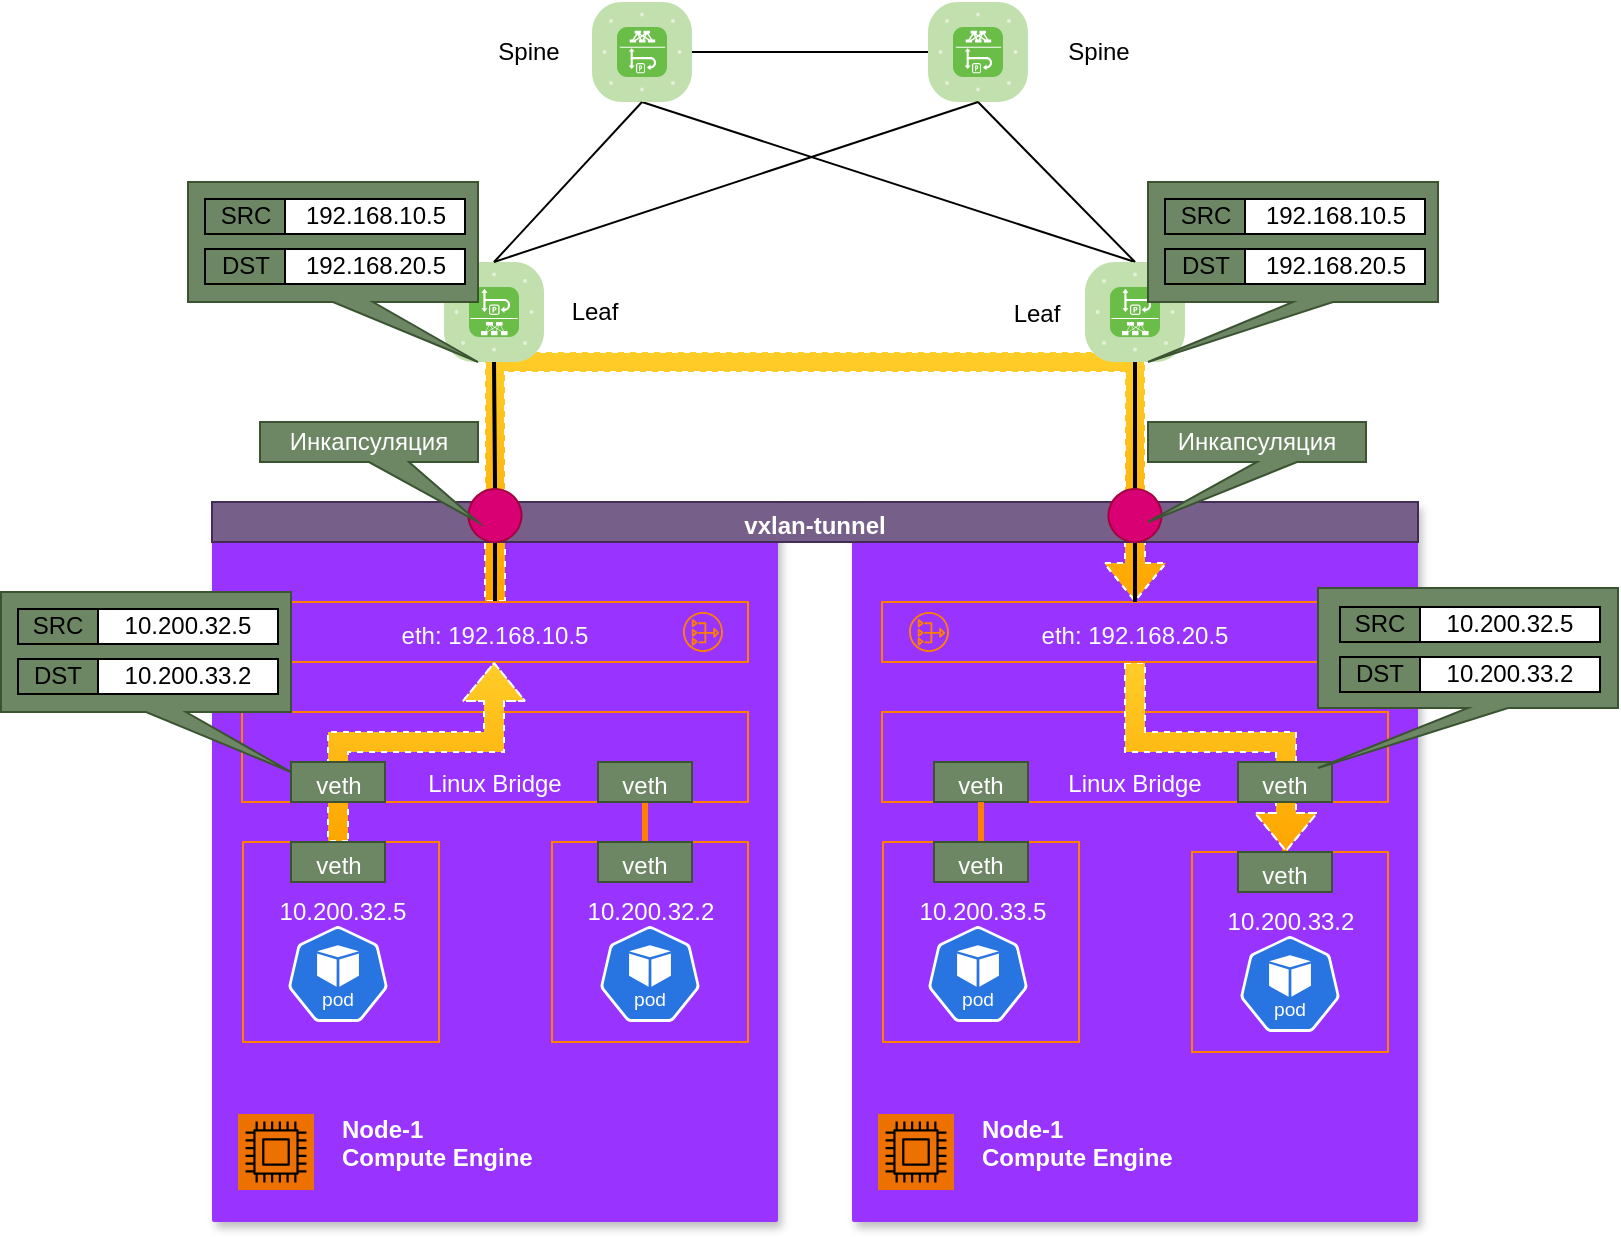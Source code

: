 <mxfile version="24.4.8" type="device">
  <diagram name="Page-1" id="EDOHpvj1QvBbbYQuMsdA">
    <mxGraphModel dx="1728" dy="2098" grid="1" gridSize="10" guides="1" tooltips="1" connect="1" arrows="1" fold="1" page="1" pageScale="1" pageWidth="850" pageHeight="1100" math="0" shadow="0">
      <root>
        <mxCell id="0" />
        <mxCell id="1" parent="0" />
        <mxCell id="nOk6LsAhlCukb59VjgZn-1" value="" style="strokeColor=none;shadow=1;strokeWidth=1;rounded=1;absoluteArcSize=1;arcSize=2;movable=1;resizable=1;rotatable=1;deletable=1;editable=1;locked=0;connectable=1;container=0;fillColor=#9933FF;" vertex="1" parent="1">
          <mxGeometry x="157" y="210" width="283" height="360" as="geometry" />
        </mxCell>
        <mxCell id="nOk6LsAhlCukb59VjgZn-54" value="" style="strokeColor=none;shadow=1;strokeWidth=1;rounded=1;absoluteArcSize=1;arcSize=2;movable=1;resizable=1;rotatable=1;deletable=1;editable=1;locked=0;connectable=1;container=0;fillColor=#9933FF;" vertex="1" parent="1">
          <mxGeometry x="477" y="210" width="283" height="360" as="geometry" />
        </mxCell>
        <mxCell id="nOk6LsAhlCukb59VjgZn-76" style="edgeStyle=orthogonalEdgeStyle;rounded=0;orthogonalLoop=1;jettySize=auto;html=1;exitX=0.5;exitY=0;exitDx=0;exitDy=0;entryX=0.5;entryY=0;entryDx=0;entryDy=0;shape=flexArrow;fillColor=#ffcd28;strokeColor=#FFFFFF;gradientColor=#ffa500;dashed=1;" edge="1" parent="1" source="nOk6LsAhlCukb59VjgZn-37" target="nOk6LsAhlCukb59VjgZn-59">
          <mxGeometry relative="1" as="geometry">
            <Array as="points">
              <mxPoint x="299" y="140" />
              <mxPoint x="450" y="140" />
              <mxPoint x="618" y="140" />
              <mxPoint x="618" y="260" />
            </Array>
          </mxGeometry>
        </mxCell>
        <mxCell id="nOk6LsAhlCukb59VjgZn-46" style="edgeStyle=orthogonalEdgeStyle;rounded=0;orthogonalLoop=1;jettySize=auto;html=1;exitX=0.5;exitY=0;exitDx=0;exitDy=0;strokeColor=#FF8000;endArrow=none;endFill=0;strokeWidth=3;" edge="1" parent="1" source="nOk6LsAhlCukb59VjgZn-45" target="nOk6LsAhlCukb59VjgZn-39">
          <mxGeometry relative="1" as="geometry" />
        </mxCell>
        <mxCell id="nOk6LsAhlCukb59VjgZn-68" style="edgeStyle=orthogonalEdgeStyle;rounded=0;orthogonalLoop=1;jettySize=auto;html=1;exitX=0.5;exitY=0;exitDx=0;exitDy=0;strokeColor=#FF8000;endArrow=none;endFill=0;strokeWidth=3;" edge="1" parent="1" source="nOk6LsAhlCukb59VjgZn-69" target="nOk6LsAhlCukb59VjgZn-61">
          <mxGeometry relative="1" as="geometry" />
        </mxCell>
        <mxCell id="nOk6LsAhlCukb59VjgZn-2" value="&lt;font color=&quot;#ffffff&quot;&gt;&lt;span style=&quot;text-wrap: nowrap;&quot;&gt;Node-1&lt;/span&gt;&lt;br style=&quot;forced-color-adjust: none; font-family: Helvetica; font-size: 12px; font-style: normal; font-variant-ligatures: normal; font-variant-caps: normal; letter-spacing: normal; orphans: 2; text-align: left; text-indent: 0px; text-transform: none; widows: 2; word-spacing: 0px; -webkit-text-stroke-width: 0px; white-space: nowrap; text-decoration-thickness: initial; text-decoration-style: initial; text-decoration-color: initial;&quot;&gt;&lt;span style=&quot;font-family: Helvetica; font-size: 12px; font-style: normal; font-variant-ligatures: normal; font-variant-caps: normal; letter-spacing: normal; orphans: 2; text-align: left; text-indent: 0px; text-transform: none; widows: 2; word-spacing: 0px; -webkit-text-stroke-width: 0px; white-space: nowrap; text-decoration-thickness: initial; text-decoration-style: initial; text-decoration-color: initial; float: none; display: inline !important;&quot;&gt;Compute Engine&lt;/span&gt;&lt;/font&gt;" style="text;whiteSpace=wrap;html=1;fontStyle=1" vertex="1" parent="1">
          <mxGeometry x="220" y="510" width="120" height="50" as="geometry" />
        </mxCell>
        <mxCell id="nOk6LsAhlCukb59VjgZn-3" value="" style="sketch=0;points=[[0,0,0],[0.25,0,0],[0.5,0,0],[0.75,0,0],[1,0,0],[0,1,0],[0.25,1,0],[0.5,1,0],[0.75,1,0],[1,1,0],[0,0.25,0],[0,0.5,0],[0,0.75,0],[1,0.25,0],[1,0.5,0],[1,0.75,0]];outlineConnect=0;fontColor=#232F3E;fillColor=#ED7100;strokeColor=none;dashed=0;verticalLabelPosition=bottom;verticalAlign=top;align=center;html=1;fontSize=12;fontStyle=0;aspect=fixed;shape=mxgraph.aws4.resourceIcon;resIcon=mxgraph.aws4.compute;" vertex="1" parent="1">
          <mxGeometry x="170" y="516" width="38" height="38" as="geometry" />
        </mxCell>
        <mxCell id="nOk6LsAhlCukb59VjgZn-49" style="edgeStyle=orthogonalEdgeStyle;rounded=0;orthogonalLoop=1;jettySize=auto;html=1;exitX=0.5;exitY=0;exitDx=0;exitDy=0;endArrow=none;endFill=0;strokeColor=#FF8000;" edge="1" parent="1" source="nOk6LsAhlCukb59VjgZn-23" target="nOk6LsAhlCukb59VjgZn-37">
          <mxGeometry relative="1" as="geometry" />
        </mxCell>
        <mxCell id="nOk6LsAhlCukb59VjgZn-23" value="&lt;font color=&quot;#ffffff&quot;&gt;Linux Bridge&lt;/font&gt;" style="outlineConnect=0;gradientColor=none;html=1;whiteSpace=wrap;fontSize=12;fontStyle=0;strokeColor=#FF8000;fillColor=none;verticalAlign=bottom;align=center;fontColor=#879196;spacingTop=3;" vertex="1" parent="1">
          <mxGeometry x="172" y="315" width="253" height="45" as="geometry" />
        </mxCell>
        <mxCell id="nOk6LsAhlCukb59VjgZn-82" style="edgeStyle=orthogonalEdgeStyle;rounded=0;orthogonalLoop=1;jettySize=auto;html=1;strokeWidth=2;endArrow=none;endFill=0;strokeColor=#000000;" edge="1" parent="1" source="nOk6LsAhlCukb59VjgZn-37" target="nOk6LsAhlCukb59VjgZn-88">
          <mxGeometry relative="1" as="geometry">
            <mxPoint x="236.029" y="157" as="targetPoint" />
          </mxGeometry>
        </mxCell>
        <mxCell id="nOk6LsAhlCukb59VjgZn-37" value="&lt;font color=&quot;#ffffff&quot;&gt;eth: 192.168.10.5&lt;/font&gt;" style="outlineConnect=0;gradientColor=none;html=1;whiteSpace=wrap;fontSize=12;fontStyle=0;strokeColor=#FF8000;fillColor=none;verticalAlign=middle;align=center;fontColor=#879196;spacingTop=3;" vertex="1" parent="1">
          <mxGeometry x="172" y="260" width="253" height="30" as="geometry" />
        </mxCell>
        <mxCell id="nOk6LsAhlCukb59VjgZn-75" style="edgeStyle=orthogonalEdgeStyle;rounded=0;orthogonalLoop=1;jettySize=auto;html=1;exitX=0.5;exitY=0;exitDx=0;exitDy=0;shape=flexArrow;fillColor=#ffcd28;strokeColor=#FFFFFF;gradientColor=#ffa500;dashed=1;" edge="1" parent="1" source="nOk6LsAhlCukb59VjgZn-41" target="nOk6LsAhlCukb59VjgZn-37">
          <mxGeometry relative="1" as="geometry">
            <Array as="points">
              <mxPoint x="220" y="380" />
              <mxPoint x="220" y="330" />
              <mxPoint x="298" y="330" />
            </Array>
          </mxGeometry>
        </mxCell>
        <mxCell id="nOk6LsAhlCukb59VjgZn-39" value="&lt;font color=&quot;#ffffff&quot;&gt;veth&lt;/font&gt;" style="outlineConnect=0;html=1;whiteSpace=wrap;fontSize=12;fontStyle=0;strokeColor=#3A5431;fillColor=#6d8764;verticalAlign=middle;align=center;spacingTop=3;fontColor=#ffffff;" vertex="1" parent="1">
          <mxGeometry x="350" y="340" width="47" height="20" as="geometry" />
        </mxCell>
        <mxCell id="nOk6LsAhlCukb59VjgZn-40" value="" style="outlineConnect=0;gradientColor=none;html=1;whiteSpace=wrap;fontSize=12;fontStyle=0;strokeColor=#FF8000;fillColor=none;verticalAlign=bottom;align=center;fontColor=#879196;spacingTop=3;" vertex="1" parent="1">
          <mxGeometry x="172.5" y="380" width="98" height="100" as="geometry" />
        </mxCell>
        <mxCell id="nOk6LsAhlCukb59VjgZn-29" value="" style="aspect=fixed;sketch=0;html=1;dashed=0;whitespace=wrap;verticalLabelPosition=bottom;verticalAlign=top;fillColor=#2875E2;strokeColor=#ffffff;points=[[0.005,0.63,0],[0.1,0.2,0],[0.9,0.2,0],[0.5,0,0],[0.995,0.63,0],[0.72,0.99,0],[0.5,1,0],[0.28,0.99,0]];shape=mxgraph.kubernetes.icon2;kubernetesLabel=1;prIcon=pod" vertex="1" parent="1">
          <mxGeometry x="195" y="422" width="50" height="48" as="geometry" />
        </mxCell>
        <mxCell id="nOk6LsAhlCukb59VjgZn-41" value="&lt;font color=&quot;#ffffff&quot;&gt;veth&lt;/font&gt;" style="outlineConnect=0;html=1;whiteSpace=wrap;fontSize=12;fontStyle=0;strokeColor=#3A5431;fillColor=#6d8764;verticalAlign=middle;align=center;fontColor=#ffffff;spacingTop=3;" vertex="1" parent="1">
          <mxGeometry x="196.5" y="380" width="47" height="20" as="geometry" />
        </mxCell>
        <mxCell id="nOk6LsAhlCukb59VjgZn-43" value="" style="outlineConnect=0;gradientColor=none;html=1;whiteSpace=wrap;fontSize=12;fontStyle=0;strokeColor=#FF8000;fillColor=none;verticalAlign=bottom;align=center;fontColor=#879196;spacingTop=3;" vertex="1" parent="1">
          <mxGeometry x="327" y="380" width="98" height="100" as="geometry" />
        </mxCell>
        <mxCell id="nOk6LsAhlCukb59VjgZn-44" value="" style="aspect=fixed;sketch=0;html=1;dashed=0;whitespace=wrap;verticalLabelPosition=bottom;verticalAlign=top;fillColor=#2875E2;strokeColor=#ffffff;points=[[0.005,0.63,0],[0.1,0.2,0],[0.9,0.2,0],[0.5,0,0],[0.995,0.63,0],[0.72,0.99,0],[0.5,1,0],[0.28,0.99,0]];shape=mxgraph.kubernetes.icon2;kubernetesLabel=1;prIcon=pod" vertex="1" parent="1">
          <mxGeometry x="351" y="422" width="50" height="48" as="geometry" />
        </mxCell>
        <mxCell id="nOk6LsAhlCukb59VjgZn-45" value="&lt;font color=&quot;#ffffff&quot;&gt;veth&lt;/font&gt;" style="outlineConnect=0;html=1;whiteSpace=wrap;fontSize=12;fontStyle=0;strokeColor=#3A5431;fillColor=#6d8764;verticalAlign=middle;align=center;fontColor=#ffffff;spacingTop=3;" vertex="1" parent="1">
          <mxGeometry x="350" y="380" width="47" height="20" as="geometry" />
        </mxCell>
        <mxCell id="nOk6LsAhlCukb59VjgZn-47" value="10.200.32.5" style="text;html=1;align=center;verticalAlign=middle;resizable=0;points=[];autosize=1;strokeColor=none;fillColor=none;fontColor=#FFFFFF;" vertex="1" parent="1">
          <mxGeometry x="176.5" y="400" width="90" height="30" as="geometry" />
        </mxCell>
        <mxCell id="nOk6LsAhlCukb59VjgZn-48" value="10.200.32.2" style="text;html=1;align=center;verticalAlign=middle;resizable=0;points=[];autosize=1;strokeColor=none;fillColor=none;fontColor=#FFFFFF;" vertex="1" parent="1">
          <mxGeometry x="331" y="400" width="90" height="30" as="geometry" />
        </mxCell>
        <mxCell id="nOk6LsAhlCukb59VjgZn-36" value="" style="sketch=0;outlineConnect=0;fontColor=#232F3E;gradientColor=none;strokeColor=#FF8000;fillColor=none;dashed=0;verticalLabelPosition=bottom;verticalAlign=top;align=center;html=1;fontSize=12;fontStyle=0;aspect=fixed;shape=mxgraph.aws4.resourceIcon;resIcon=mxgraph.aws4.nat_gateway;strokeWidth=2;" vertex="1" parent="1">
          <mxGeometry x="390" y="262.5" width="25" height="25" as="geometry" />
        </mxCell>
        <mxCell id="nOk6LsAhlCukb59VjgZn-55" value="&lt;font color=&quot;#ffffff&quot;&gt;&lt;span style=&quot;text-wrap: nowrap;&quot;&gt;Node-1&lt;/span&gt;&lt;br style=&quot;forced-color-adjust: none; font-family: Helvetica; font-size: 12px; font-style: normal; font-variant-ligatures: normal; font-variant-caps: normal; letter-spacing: normal; orphans: 2; text-align: left; text-indent: 0px; text-transform: none; widows: 2; word-spacing: 0px; -webkit-text-stroke-width: 0px; white-space: nowrap; text-decoration-thickness: initial; text-decoration-style: initial; text-decoration-color: initial;&quot;&gt;&lt;span style=&quot;font-family: Helvetica; font-size: 12px; font-style: normal; font-variant-ligatures: normal; font-variant-caps: normal; letter-spacing: normal; orphans: 2; text-align: left; text-indent: 0px; text-transform: none; widows: 2; word-spacing: 0px; -webkit-text-stroke-width: 0px; white-space: nowrap; text-decoration-thickness: initial; text-decoration-style: initial; text-decoration-color: initial; float: none; display: inline !important;&quot;&gt;Compute Engine&lt;/span&gt;&lt;/font&gt;" style="text;whiteSpace=wrap;html=1;fontStyle=1" vertex="1" parent="1">
          <mxGeometry x="540" y="510" width="120" height="50" as="geometry" />
        </mxCell>
        <mxCell id="nOk6LsAhlCukb59VjgZn-56" value="" style="sketch=0;points=[[0,0,0],[0.25,0,0],[0.5,0,0],[0.75,0,0],[1,0,0],[0,1,0],[0.25,1,0],[0.5,1,0],[0.75,1,0],[1,1,0],[0,0.25,0],[0,0.5,0],[0,0.75,0],[1,0.25,0],[1,0.5,0],[1,0.75,0]];outlineConnect=0;fontColor=#232F3E;fillColor=#ED7100;strokeColor=none;dashed=0;verticalLabelPosition=bottom;verticalAlign=top;align=center;html=1;fontSize=12;fontStyle=0;aspect=fixed;shape=mxgraph.aws4.resourceIcon;resIcon=mxgraph.aws4.compute;" vertex="1" parent="1">
          <mxGeometry x="490" y="516" width="38" height="38" as="geometry" />
        </mxCell>
        <mxCell id="nOk6LsAhlCukb59VjgZn-57" style="edgeStyle=orthogonalEdgeStyle;rounded=0;orthogonalLoop=1;jettySize=auto;html=1;exitX=0.5;exitY=0;exitDx=0;exitDy=0;endArrow=none;endFill=0;strokeColor=#FF8000;" edge="1" parent="1" source="nOk6LsAhlCukb59VjgZn-58" target="nOk6LsAhlCukb59VjgZn-59">
          <mxGeometry relative="1" as="geometry" />
        </mxCell>
        <mxCell id="nOk6LsAhlCukb59VjgZn-58" value="&lt;font color=&quot;#ffffff&quot;&gt;Linux Bridge&lt;/font&gt;" style="outlineConnect=0;gradientColor=none;html=1;whiteSpace=wrap;fontSize=12;fontStyle=0;strokeColor=#FF8000;fillColor=none;verticalAlign=bottom;align=center;fontColor=#879196;spacingTop=3;" vertex="1" parent="1">
          <mxGeometry x="492" y="315" width="253" height="45" as="geometry" />
        </mxCell>
        <mxCell id="nOk6LsAhlCukb59VjgZn-77" style="edgeStyle=orthogonalEdgeStyle;rounded=0;orthogonalLoop=1;jettySize=auto;html=1;exitX=0.5;exitY=1;exitDx=0;exitDy=0;shape=flexArrow;strokeWidth=1;fillColor=#ffcd28;strokeColor=#FFFFFF;gradientColor=#ffa500;dashed=1;" edge="1" parent="1" source="nOk6LsAhlCukb59VjgZn-59" target="nOk6LsAhlCukb59VjgZn-69">
          <mxGeometry relative="1" as="geometry">
            <Array as="points">
              <mxPoint x="619" y="330" />
              <mxPoint x="694" y="330" />
            </Array>
          </mxGeometry>
        </mxCell>
        <mxCell id="nOk6LsAhlCukb59VjgZn-59" value="&lt;font color=&quot;#ffffff&quot;&gt;eth: 192.168.20.5&lt;/font&gt;" style="outlineConnect=0;gradientColor=none;html=1;whiteSpace=wrap;fontSize=12;fontStyle=0;strokeColor=#FF8000;fillColor=none;verticalAlign=middle;align=center;fontColor=#879196;spacingTop=3;" vertex="1" parent="1">
          <mxGeometry x="492" y="260" width="253" height="30" as="geometry" />
        </mxCell>
        <mxCell id="nOk6LsAhlCukb59VjgZn-60" value="&lt;font color=&quot;#ffffff&quot;&gt;veth&lt;/font&gt;" style="outlineConnect=0;html=1;whiteSpace=wrap;fontSize=12;fontStyle=0;strokeColor=#3A5431;fillColor=#6d8764;verticalAlign=middle;align=center;fontColor=#ffffff;spacingTop=3;" vertex="1" parent="1">
          <mxGeometry x="518" y="340" width="47" height="20" as="geometry" />
        </mxCell>
        <mxCell id="nOk6LsAhlCukb59VjgZn-61" value="&lt;font color=&quot;#ffffff&quot;&gt;veth&lt;/font&gt;" style="outlineConnect=0;html=1;whiteSpace=wrap;fontSize=12;fontStyle=0;strokeColor=#3A5431;fillColor=#6d8764;verticalAlign=middle;align=center;fontColor=#ffffff;spacingTop=3;" vertex="1" parent="1">
          <mxGeometry x="670" y="340" width="47" height="20" as="geometry" />
        </mxCell>
        <mxCell id="nOk6LsAhlCukb59VjgZn-62" value="" style="outlineConnect=0;gradientColor=none;html=1;whiteSpace=wrap;fontSize=12;fontStyle=0;strokeColor=#FF8000;fillColor=none;verticalAlign=bottom;align=center;fontColor=#879196;spacingTop=3;" vertex="1" parent="1">
          <mxGeometry x="492.5" y="380" width="98" height="100" as="geometry" />
        </mxCell>
        <mxCell id="nOk6LsAhlCukb59VjgZn-63" value="" style="aspect=fixed;sketch=0;html=1;dashed=0;whitespace=wrap;verticalLabelPosition=bottom;verticalAlign=top;fillColor=#2875E2;strokeColor=#ffffff;points=[[0.005,0.63,0],[0.1,0.2,0],[0.9,0.2,0],[0.5,0,0],[0.995,0.63,0],[0.72,0.99,0],[0.5,1,0],[0.28,0.99,0]];shape=mxgraph.kubernetes.icon2;kubernetesLabel=1;prIcon=pod" vertex="1" parent="1">
          <mxGeometry x="515" y="422" width="50" height="48" as="geometry" />
        </mxCell>
        <mxCell id="nOk6LsAhlCukb59VjgZn-64" style="edgeStyle=orthogonalEdgeStyle;rounded=0;orthogonalLoop=1;jettySize=auto;html=1;exitX=0.5;exitY=0;exitDx=0;exitDy=0;entryX=0.5;entryY=1;entryDx=0;entryDy=0;strokeColor=#FF8000;endArrow=none;endFill=0;strokeWidth=3;" edge="1" parent="1" source="nOk6LsAhlCukb59VjgZn-65" target="nOk6LsAhlCukb59VjgZn-60">
          <mxGeometry relative="1" as="geometry" />
        </mxCell>
        <mxCell id="nOk6LsAhlCukb59VjgZn-65" value="&lt;font color=&quot;#ffffff&quot;&gt;veth&lt;/font&gt;" style="outlineConnect=0;html=1;whiteSpace=wrap;fontSize=12;fontStyle=0;strokeColor=#3A5431;fillColor=#6d8764;verticalAlign=middle;align=center;fontColor=#ffffff;spacingTop=3;" vertex="1" parent="1">
          <mxGeometry x="518" y="380" width="47" height="20" as="geometry" />
        </mxCell>
        <mxCell id="nOk6LsAhlCukb59VjgZn-66" value="" style="outlineConnect=0;gradientColor=none;html=1;whiteSpace=wrap;fontSize=12;fontStyle=0;strokeColor=#FF8000;fillColor=none;verticalAlign=bottom;align=center;fontColor=#879196;spacingTop=3;" vertex="1" parent="1">
          <mxGeometry x="647" y="385" width="98" height="100" as="geometry" />
        </mxCell>
        <mxCell id="nOk6LsAhlCukb59VjgZn-67" value="" style="aspect=fixed;sketch=0;html=1;dashed=0;whitespace=wrap;verticalLabelPosition=bottom;verticalAlign=top;fillColor=#2875E2;strokeColor=#ffffff;points=[[0.005,0.63,0],[0.1,0.2,0],[0.9,0.2,0],[0.5,0,0],[0.995,0.63,0],[0.72,0.99,0],[0.5,1,0],[0.28,0.99,0]];shape=mxgraph.kubernetes.icon2;kubernetesLabel=1;prIcon=pod" vertex="1" parent="1">
          <mxGeometry x="671" y="427" width="50" height="48" as="geometry" />
        </mxCell>
        <mxCell id="nOk6LsAhlCukb59VjgZn-69" value="&lt;font color=&quot;#ffffff&quot;&gt;veth&lt;/font&gt;" style="outlineConnect=0;html=1;whiteSpace=wrap;fontSize=12;fontStyle=0;strokeColor=#3A5431;fillColor=#6d8764;verticalAlign=middle;align=center;fontColor=#ffffff;spacingTop=3;" vertex="1" parent="1">
          <mxGeometry x="670" y="385" width="47" height="20" as="geometry" />
        </mxCell>
        <mxCell id="nOk6LsAhlCukb59VjgZn-70" value="10.200.33.5" style="text;html=1;align=center;verticalAlign=middle;resizable=0;points=[];autosize=1;strokeColor=none;fillColor=none;fontColor=#FFFFFF;" vertex="1" parent="1">
          <mxGeometry x="496.5" y="400" width="90" height="30" as="geometry" />
        </mxCell>
        <mxCell id="nOk6LsAhlCukb59VjgZn-71" value="10.200.33.2" style="text;html=1;align=center;verticalAlign=middle;resizable=0;points=[];autosize=1;strokeColor=none;fillColor=none;fontColor=#FFFFFF;" vertex="1" parent="1">
          <mxGeometry x="651" y="405" width="90" height="30" as="geometry" />
        </mxCell>
        <mxCell id="nOk6LsAhlCukb59VjgZn-72" value="" style="sketch=0;outlineConnect=0;fontColor=#232F3E;gradientColor=none;strokeColor=#FF8000;fillColor=none;dashed=0;verticalLabelPosition=bottom;verticalAlign=top;align=center;html=1;fontSize=12;fontStyle=0;aspect=fixed;shape=mxgraph.aws4.resourceIcon;resIcon=mxgraph.aws4.nat_gateway;strokeWidth=2;" vertex="1" parent="1">
          <mxGeometry x="503" y="262.5" width="25" height="25" as="geometry" />
        </mxCell>
        <mxCell id="nOk6LsAhlCukb59VjgZn-83" style="edgeStyle=orthogonalEdgeStyle;rounded=0;orthogonalLoop=1;jettySize=auto;html=1;exitX=0.5;exitY=0;exitDx=0;exitDy=0;strokeWidth=2;endArrow=none;endFill=0;strokeColor=#000000;" edge="1" parent="1" source="nOk6LsAhlCukb59VjgZn-59" target="nOk6LsAhlCukb59VjgZn-90">
          <mxGeometry relative="1" as="geometry">
            <mxPoint x="681" y="157" as="targetPoint" />
          </mxGeometry>
        </mxCell>
        <mxCell id="nOk6LsAhlCukb59VjgZn-88" value="" style="verticalLabelPosition=bottom;sketch=0;html=1;fillColor=#6ABD46;strokeColor=#ffffff;verticalAlign=top;align=center;points=[[0.085,0.085,0],[0.915,0.085,0],[0.915,0.915,0],[0.085,0.915,0],[0.25,0,0],[0.5,0,0],[0.75,0,0],[1,0.25,0],[1,0.5,0],[1,0.75,0],[0.75,1,0],[0.5,1,0],[0.25,1,0],[0,0.75,0],[0,0.5,0],[0,0.25,0]];pointerEvents=1;shape=mxgraph.cisco_safe.compositeIcon;bgIcon=mxgraph.cisco_safe.architecture.generic_appliance;resIcon=mxgraph.cisco_safe.architecture.aci_leaf_switch;" vertex="1" parent="1">
          <mxGeometry x="273" y="90" width="50" height="50" as="geometry" />
        </mxCell>
        <mxCell id="nOk6LsAhlCukb59VjgZn-93" style="rounded=0;orthogonalLoop=1;jettySize=auto;html=1;exitX=0.5;exitY=1;exitDx=0;exitDy=0;exitPerimeter=0;endArrow=none;endFill=0;entryX=0.5;entryY=0;entryDx=0;entryDy=0;entryPerimeter=0;" edge="1" parent="1" source="nOk6LsAhlCukb59VjgZn-89" target="nOk6LsAhlCukb59VjgZn-90">
          <mxGeometry relative="1" as="geometry" />
        </mxCell>
        <mxCell id="nOk6LsAhlCukb59VjgZn-89" value="" style="verticalLabelPosition=bottom;sketch=0;html=1;fillColor=#6ABD46;strokeColor=#ffffff;verticalAlign=top;align=center;points=[[0.085,0.085,0],[0.915,0.085,0],[0.915,0.915,0],[0.085,0.915,0],[0.25,0,0],[0.5,0,0],[0.75,0,0],[1,0.25,0],[1,0.5,0],[1,0.75,0],[0.75,1,0],[0.5,1,0],[0.25,1,0],[0,0.75,0],[0,0.5,0],[0,0.25,0]];pointerEvents=1;shape=mxgraph.cisco_safe.compositeIcon;bgIcon=mxgraph.cisco_safe.architecture.generic_appliance;resIcon=mxgraph.cisco_safe.architecture.aci_spine_switch;" vertex="1" parent="1">
          <mxGeometry x="347" y="-40" width="50" height="50" as="geometry" />
        </mxCell>
        <mxCell id="nOk6LsAhlCukb59VjgZn-90" value="" style="verticalLabelPosition=bottom;sketch=0;html=1;fillColor=#6ABD46;strokeColor=#ffffff;verticalAlign=top;align=center;points=[[0.085,0.085,0],[0.915,0.085,0],[0.915,0.915,0],[0.085,0.915,0],[0.25,0,0],[0.5,0,0],[0.75,0,0],[1,0.25,0],[1,0.5,0],[1,0.75,0],[0.75,1,0],[0.5,1,0],[0.25,1,0],[0,0.75,0],[0,0.5,0],[0,0.25,0]];pointerEvents=1;shape=mxgraph.cisco_safe.compositeIcon;bgIcon=mxgraph.cisco_safe.architecture.generic_appliance;resIcon=mxgraph.cisco_safe.architecture.aci_leaf_switch;" vertex="1" parent="1">
          <mxGeometry x="593.5" y="90" width="50" height="50" as="geometry" />
        </mxCell>
        <mxCell id="nOk6LsAhlCukb59VjgZn-91" value="" style="verticalLabelPosition=bottom;sketch=0;html=1;fillColor=#6ABD46;strokeColor=#ffffff;verticalAlign=top;align=center;points=[[0.085,0.085,0],[0.915,0.085,0],[0.915,0.915,0],[0.085,0.915,0],[0.25,0,0],[0.5,0,0],[0.75,0,0],[1,0.25,0],[1,0.5,0],[1,0.75,0],[0.75,1,0],[0.5,1,0],[0.25,1,0],[0,0.75,0],[0,0.5,0],[0,0.25,0]];pointerEvents=1;shape=mxgraph.cisco_safe.compositeIcon;bgIcon=mxgraph.cisco_safe.architecture.generic_appliance;resIcon=mxgraph.cisco_safe.architecture.aci_spine_switch;" vertex="1" parent="1">
          <mxGeometry x="515" y="-40" width="50" height="50" as="geometry" />
        </mxCell>
        <mxCell id="nOk6LsAhlCukb59VjgZn-92" style="rounded=0;orthogonalLoop=1;jettySize=auto;html=1;exitX=0.5;exitY=1;exitDx=0;exitDy=0;exitPerimeter=0;entryX=0.5;entryY=0;entryDx=0;entryDy=0;entryPerimeter=0;endArrow=none;endFill=0;" edge="1" parent="1" source="nOk6LsAhlCukb59VjgZn-89" target="nOk6LsAhlCukb59VjgZn-88">
          <mxGeometry relative="1" as="geometry" />
        </mxCell>
        <mxCell id="nOk6LsAhlCukb59VjgZn-94" style="rounded=0;orthogonalLoop=1;jettySize=auto;html=1;exitX=0.5;exitY=1;exitDx=0;exitDy=0;exitPerimeter=0;entryX=0.5;entryY=0;entryDx=0;entryDy=0;entryPerimeter=0;endArrow=none;endFill=0;" edge="1" parent="1" source="nOk6LsAhlCukb59VjgZn-91" target="nOk6LsAhlCukb59VjgZn-88">
          <mxGeometry relative="1" as="geometry" />
        </mxCell>
        <mxCell id="nOk6LsAhlCukb59VjgZn-96" style="rounded=0;orthogonalLoop=1;jettySize=auto;html=1;exitX=0.5;exitY=1;exitDx=0;exitDy=0;exitPerimeter=0;entryX=0.5;entryY=0;entryDx=0;entryDy=0;entryPerimeter=0;endArrow=none;endFill=0;" edge="1" parent="1" source="nOk6LsAhlCukb59VjgZn-91" target="nOk6LsAhlCukb59VjgZn-90">
          <mxGeometry relative="1" as="geometry" />
        </mxCell>
        <mxCell id="nOk6LsAhlCukb59VjgZn-97" value="Spine" style="text;html=1;align=center;verticalAlign=middle;resizable=0;points=[];autosize=1;strokeColor=none;fillColor=none;" vertex="1" parent="1">
          <mxGeometry x="575" y="-30" width="50" height="30" as="geometry" />
        </mxCell>
        <mxCell id="nOk6LsAhlCukb59VjgZn-98" value="Spine" style="text;html=1;align=center;verticalAlign=middle;resizable=0;points=[];autosize=1;strokeColor=none;fillColor=none;" vertex="1" parent="1">
          <mxGeometry x="290" y="-30" width="50" height="30" as="geometry" />
        </mxCell>
        <mxCell id="nOk6LsAhlCukb59VjgZn-99" value="Leaf" style="text;html=1;align=center;verticalAlign=middle;resizable=0;points=[];autosize=1;strokeColor=none;fillColor=none;" vertex="1" parent="1">
          <mxGeometry x="323" y="100" width="50" height="30" as="geometry" />
        </mxCell>
        <mxCell id="nOk6LsAhlCukb59VjgZn-100" value="Leaf" style="text;html=1;align=center;verticalAlign=middle;resizable=0;points=[];autosize=1;strokeColor=none;fillColor=none;" vertex="1" parent="1">
          <mxGeometry x="543.5" y="101" width="50" height="30" as="geometry" />
        </mxCell>
        <mxCell id="nOk6LsAhlCukb59VjgZn-101" style="edgeStyle=orthogonalEdgeStyle;rounded=0;orthogonalLoop=1;jettySize=auto;html=1;exitX=1;exitY=0.5;exitDx=0;exitDy=0;exitPerimeter=0;entryX=0;entryY=0.5;entryDx=0;entryDy=0;entryPerimeter=0;endArrow=none;endFill=0;" edge="1" parent="1" source="nOk6LsAhlCukb59VjgZn-89" target="nOk6LsAhlCukb59VjgZn-91">
          <mxGeometry relative="1" as="geometry" />
        </mxCell>
        <mxCell id="nOk6LsAhlCukb59VjgZn-73" value="&lt;font color=&quot;#ffffff&quot;&gt;vxlan-tunnel&lt;/font&gt;" style="outlineConnect=0;html=1;whiteSpace=wrap;fontSize=12;fontStyle=1;strokeColor=#432D57;fillColor=#76608a;verticalAlign=middle;align=center;spacingTop=3;fontColor=#ffffff;" vertex="1" parent="1">
          <mxGeometry x="157" y="210" width="603" height="20" as="geometry" />
        </mxCell>
        <mxCell id="nOk6LsAhlCukb59VjgZn-38" value="&lt;font color=&quot;#ffffff&quot;&gt;veth&lt;/font&gt;" style="outlineConnect=0;html=1;whiteSpace=wrap;fontSize=12;fontStyle=0;strokeColor=#3A5431;fillColor=#6d8764;verticalAlign=middle;align=center;fontColor=#ffffff;spacingTop=3;" vertex="1" parent="1">
          <mxGeometry x="196.5" y="340" width="47" height="20" as="geometry" />
        </mxCell>
        <mxCell id="nOk6LsAhlCukb59VjgZn-103" value="" style="shape=callout;whiteSpace=wrap;html=1;perimeter=calloutPerimeter;fillColor=#6d8764;shadow=0;position2=1;fontColor=#ffffff;strokeColor=#3A5431;" vertex="1" parent="1">
          <mxGeometry x="51.5" y="255" width="145" height="90" as="geometry" />
        </mxCell>
        <mxCell id="nOk6LsAhlCukb59VjgZn-104" value="" style="shape=callout;whiteSpace=wrap;html=1;perimeter=calloutPerimeter;fillColor=#6d8764;shadow=0;position2=0;fontColor=#ffffff;strokeColor=#3A5431;" vertex="1" parent="1">
          <mxGeometry x="710" y="253" width="150" height="90" as="geometry" />
        </mxCell>
        <mxCell id="nOk6LsAhlCukb59VjgZn-105" value="SRC" style="rounded=0;whiteSpace=wrap;html=1;fillColor=none;" vertex="1" parent="1">
          <mxGeometry x="60" y="263.5" width="40" height="17.5" as="geometry" />
        </mxCell>
        <mxCell id="nOk6LsAhlCukb59VjgZn-107" value="10.200.32.5" style="rounded=0;whiteSpace=wrap;html=1;" vertex="1" parent="1">
          <mxGeometry x="100" y="263.5" width="90" height="17.5" as="geometry" />
        </mxCell>
        <mxCell id="nOk6LsAhlCukb59VjgZn-109" value="DST" style="rounded=0;whiteSpace=wrap;html=1;fillColor=none;" vertex="1" parent="1">
          <mxGeometry x="60" y="288.5" width="40" height="17.5" as="geometry" />
        </mxCell>
        <mxCell id="nOk6LsAhlCukb59VjgZn-110" value="10.200.33.2" style="rounded=0;whiteSpace=wrap;html=1;" vertex="1" parent="1">
          <mxGeometry x="100" y="288.5" width="90" height="17.5" as="geometry" />
        </mxCell>
        <mxCell id="nOk6LsAhlCukb59VjgZn-111" value="SRC" style="rounded=0;whiteSpace=wrap;html=1;fillColor=none;" vertex="1" parent="1">
          <mxGeometry x="721" y="262.5" width="40" height="17.5" as="geometry" />
        </mxCell>
        <mxCell id="nOk6LsAhlCukb59VjgZn-112" value="10.200.32.5" style="rounded=0;whiteSpace=wrap;html=1;" vertex="1" parent="1">
          <mxGeometry x="761" y="262.5" width="90" height="17.5" as="geometry" />
        </mxCell>
        <mxCell id="nOk6LsAhlCukb59VjgZn-113" value="DST" style="rounded=0;whiteSpace=wrap;html=1;fillColor=none;" vertex="1" parent="1">
          <mxGeometry x="721" y="287.5" width="40" height="17.5" as="geometry" />
        </mxCell>
        <mxCell id="nOk6LsAhlCukb59VjgZn-114" value="10.200.33.2" style="rounded=0;whiteSpace=wrap;html=1;" vertex="1" parent="1">
          <mxGeometry x="761" y="287.5" width="90" height="17.5" as="geometry" />
        </mxCell>
        <mxCell id="nOk6LsAhlCukb59VjgZn-115" value="" style="shape=callout;whiteSpace=wrap;html=1;perimeter=calloutPerimeter;fillColor=#6d8764;shadow=0;position2=1;fontColor=#ffffff;strokeColor=#3A5431;" vertex="1" parent="1">
          <mxGeometry x="145" y="50" width="145" height="90" as="geometry" />
        </mxCell>
        <mxCell id="nOk6LsAhlCukb59VjgZn-116" value="SRC" style="rounded=0;whiteSpace=wrap;html=1;fillColor=none;" vertex="1" parent="1">
          <mxGeometry x="153.5" y="58.5" width="40" height="17.5" as="geometry" />
        </mxCell>
        <mxCell id="nOk6LsAhlCukb59VjgZn-117" value="192.168.10.5" style="rounded=0;whiteSpace=wrap;html=1;" vertex="1" parent="1">
          <mxGeometry x="193.5" y="58.5" width="90" height="17.5" as="geometry" />
        </mxCell>
        <mxCell id="nOk6LsAhlCukb59VjgZn-118" value="DST" style="rounded=0;whiteSpace=wrap;html=1;fillColor=none;" vertex="1" parent="1">
          <mxGeometry x="153.5" y="83.5" width="40" height="17.5" as="geometry" />
        </mxCell>
        <mxCell id="nOk6LsAhlCukb59VjgZn-119" value="192.168.20.5" style="rounded=0;whiteSpace=wrap;html=1;" vertex="1" parent="1">
          <mxGeometry x="193.5" y="83.5" width="90" height="17.5" as="geometry" />
        </mxCell>
        <mxCell id="nOk6LsAhlCukb59VjgZn-125" value="" style="shape=callout;whiteSpace=wrap;html=1;perimeter=calloutPerimeter;fillColor=#6d8764;shadow=0;position2=0;fontColor=#ffffff;strokeColor=#3A5431;" vertex="1" parent="1">
          <mxGeometry x="625" y="50" width="145" height="90" as="geometry" />
        </mxCell>
        <mxCell id="nOk6LsAhlCukb59VjgZn-126" value="SRC" style="rounded=0;whiteSpace=wrap;html=1;fillColor=none;" vertex="1" parent="1">
          <mxGeometry x="633.5" y="58.5" width="40" height="17.5" as="geometry" />
        </mxCell>
        <mxCell id="nOk6LsAhlCukb59VjgZn-127" value="192.168.10.5" style="rounded=0;whiteSpace=wrap;html=1;" vertex="1" parent="1">
          <mxGeometry x="673.5" y="58.5" width="90" height="17.5" as="geometry" />
        </mxCell>
        <mxCell id="nOk6LsAhlCukb59VjgZn-128" value="DST" style="rounded=0;whiteSpace=wrap;html=1;fillColor=none;" vertex="1" parent="1">
          <mxGeometry x="633.5" y="83.5" width="40" height="17.5" as="geometry" />
        </mxCell>
        <mxCell id="nOk6LsAhlCukb59VjgZn-129" value="192.168.20.5" style="rounded=0;whiteSpace=wrap;html=1;" vertex="1" parent="1">
          <mxGeometry x="673.5" y="83.5" width="90" height="17.5" as="geometry" />
        </mxCell>
        <mxCell id="nOk6LsAhlCukb59VjgZn-132" value="" style="ellipse;whiteSpace=wrap;html=1;aspect=fixed;rotation=-30;fillColor=#d80073;fontColor=#ffffff;strokeColor=#A50040;" vertex="1" parent="1">
          <mxGeometry x="605.25" y="203.5" width="26.5" height="26.5" as="geometry" />
        </mxCell>
        <mxCell id="nOk6LsAhlCukb59VjgZn-133" value="" style="ellipse;whiteSpace=wrap;html=1;aspect=fixed;rotation=-30;fillColor=#d80073;fontColor=#ffffff;strokeColor=#A50040;" vertex="1" parent="1">
          <mxGeometry x="285.25" y="203.5" width="26.5" height="26.5" as="geometry" />
        </mxCell>
        <mxCell id="nOk6LsAhlCukb59VjgZn-134" value="Инкапсуляция" style="shape=callout;whiteSpace=wrap;html=1;perimeter=calloutPerimeter;fillColor=#6d8764;shadow=0;position2=0;fontColor=#ffffff;strokeColor=#3A5431;" vertex="1" parent="1">
          <mxGeometry x="625" y="170" width="109" height="50" as="geometry" />
        </mxCell>
        <mxCell id="nOk6LsAhlCukb59VjgZn-135" value="Инкапсуляция" style="shape=callout;whiteSpace=wrap;html=1;perimeter=calloutPerimeter;fillColor=#6d8764;shadow=0;position2=1;fontColor=#ffffff;strokeColor=#3A5431;" vertex="1" parent="1">
          <mxGeometry x="181" y="170" width="109" height="50" as="geometry" />
        </mxCell>
      </root>
    </mxGraphModel>
  </diagram>
</mxfile>
